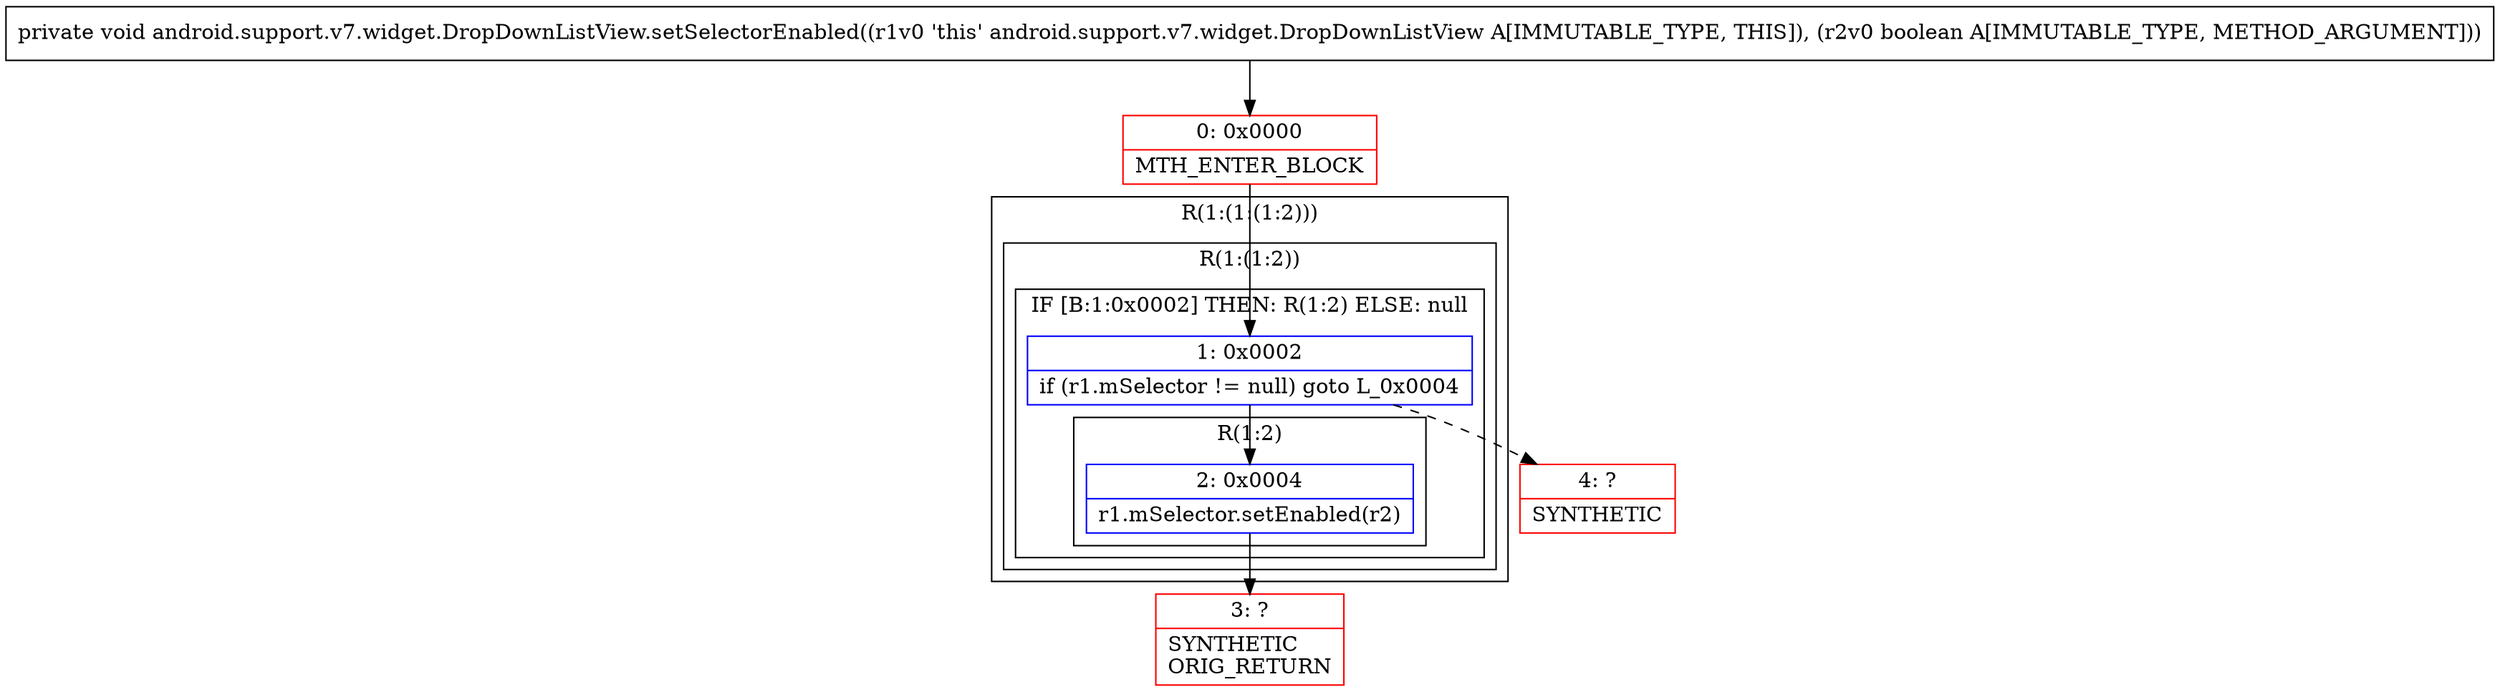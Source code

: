 digraph "CFG forandroid.support.v7.widget.DropDownListView.setSelectorEnabled(Z)V" {
subgraph cluster_Region_2145485987 {
label = "R(1:(1:(1:2)))";
node [shape=record,color=blue];
subgraph cluster_Region_211878521 {
label = "R(1:(1:2))";
node [shape=record,color=blue];
subgraph cluster_IfRegion_1284883307 {
label = "IF [B:1:0x0002] THEN: R(1:2) ELSE: null";
node [shape=record,color=blue];
Node_1 [shape=record,label="{1\:\ 0x0002|if (r1.mSelector != null) goto L_0x0004\l}"];
subgraph cluster_Region_557234055 {
label = "R(1:2)";
node [shape=record,color=blue];
Node_2 [shape=record,label="{2\:\ 0x0004|r1.mSelector.setEnabled(r2)\l}"];
}
}
}
}
Node_0 [shape=record,color=red,label="{0\:\ 0x0000|MTH_ENTER_BLOCK\l}"];
Node_3 [shape=record,color=red,label="{3\:\ ?|SYNTHETIC\lORIG_RETURN\l}"];
Node_4 [shape=record,color=red,label="{4\:\ ?|SYNTHETIC\l}"];
MethodNode[shape=record,label="{private void android.support.v7.widget.DropDownListView.setSelectorEnabled((r1v0 'this' android.support.v7.widget.DropDownListView A[IMMUTABLE_TYPE, THIS]), (r2v0 boolean A[IMMUTABLE_TYPE, METHOD_ARGUMENT])) }"];
MethodNode -> Node_0;
Node_1 -> Node_2;
Node_1 -> Node_4[style=dashed];
Node_2 -> Node_3;
Node_0 -> Node_1;
}

